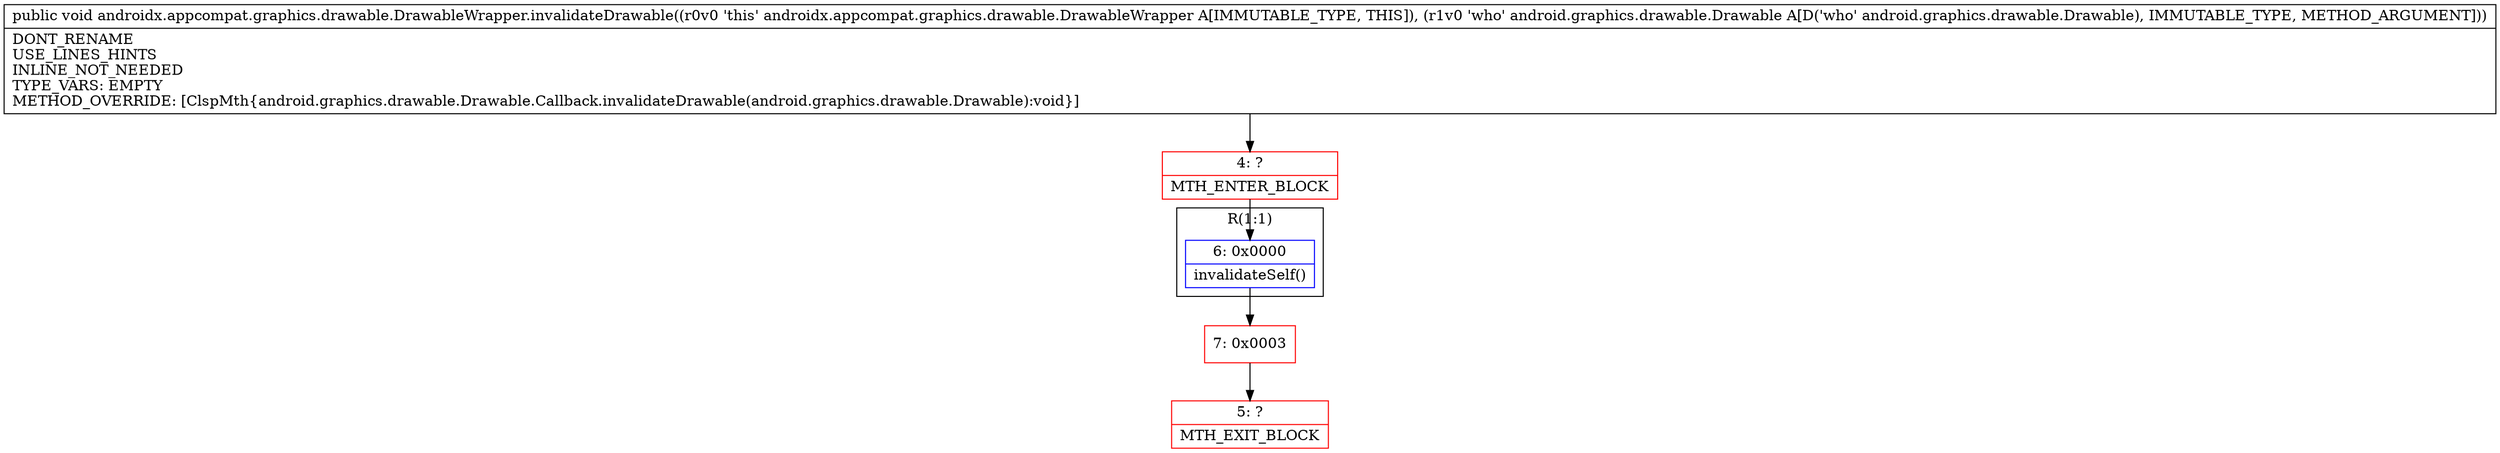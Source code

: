 digraph "CFG forandroidx.appcompat.graphics.drawable.DrawableWrapper.invalidateDrawable(Landroid\/graphics\/drawable\/Drawable;)V" {
subgraph cluster_Region_1402364042 {
label = "R(1:1)";
node [shape=record,color=blue];
Node_6 [shape=record,label="{6\:\ 0x0000|invalidateSelf()\l}"];
}
Node_4 [shape=record,color=red,label="{4\:\ ?|MTH_ENTER_BLOCK\l}"];
Node_7 [shape=record,color=red,label="{7\:\ 0x0003}"];
Node_5 [shape=record,color=red,label="{5\:\ ?|MTH_EXIT_BLOCK\l}"];
MethodNode[shape=record,label="{public void androidx.appcompat.graphics.drawable.DrawableWrapper.invalidateDrawable((r0v0 'this' androidx.appcompat.graphics.drawable.DrawableWrapper A[IMMUTABLE_TYPE, THIS]), (r1v0 'who' android.graphics.drawable.Drawable A[D('who' android.graphics.drawable.Drawable), IMMUTABLE_TYPE, METHOD_ARGUMENT]))  | DONT_RENAME\lUSE_LINES_HINTS\lINLINE_NOT_NEEDED\lTYPE_VARS: EMPTY\lMETHOD_OVERRIDE: [ClspMth\{android.graphics.drawable.Drawable.Callback.invalidateDrawable(android.graphics.drawable.Drawable):void\}]\l}"];
MethodNode -> Node_4;Node_6 -> Node_7;
Node_4 -> Node_6;
Node_7 -> Node_5;
}

